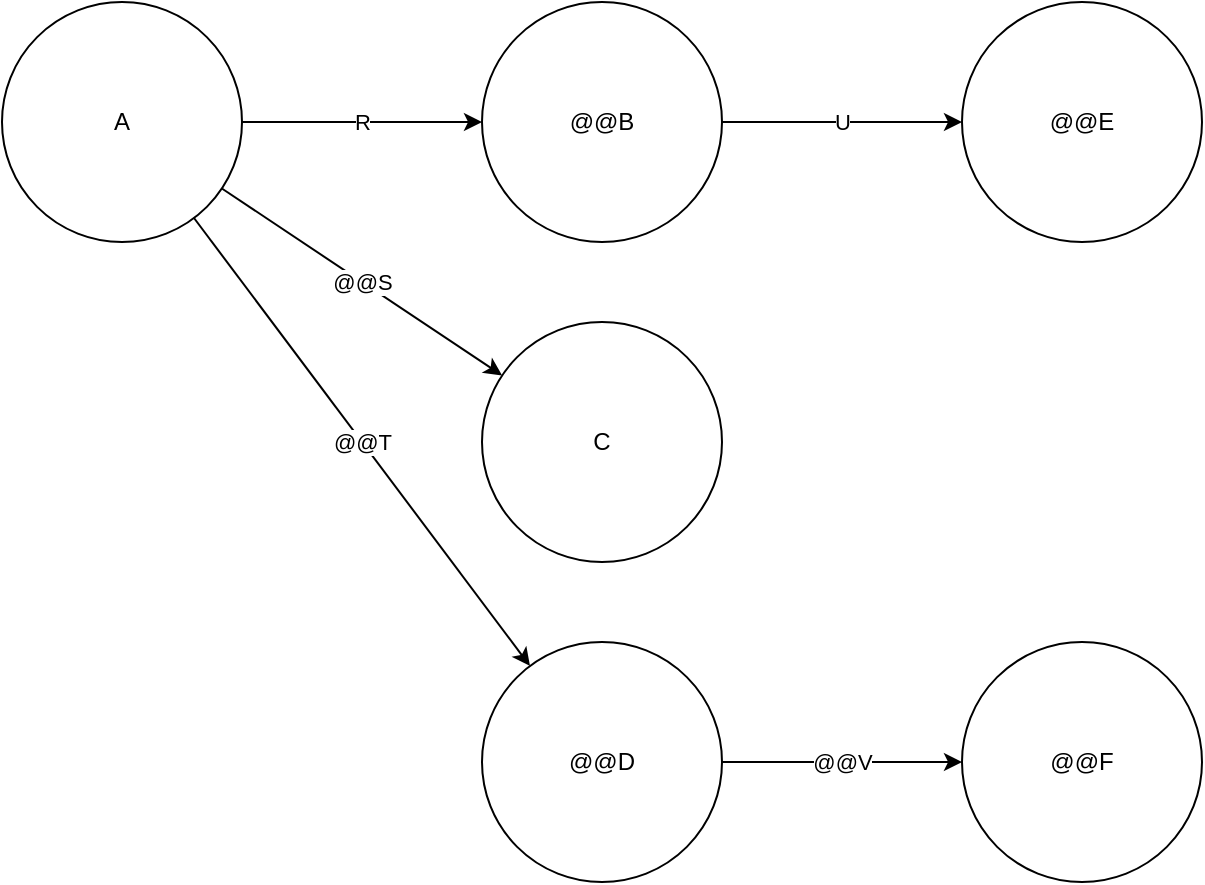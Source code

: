 <mxfile version="24.3.1" type="device">
  <diagram name="Page-1" id="GQfNGS07O6GRNznr4gRm">
    <mxGraphModel dx="1389" dy="650" grid="1" gridSize="10" guides="1" tooltips="1" connect="1" arrows="1" fold="1" page="0" pageScale="1" pageWidth="850" pageHeight="1100" math="0" shadow="0">
      <root>
        <mxCell id="0" />
        <mxCell id="1" parent="0" />
        <mxCell id="GPBS-PauX6jSTrfWhpsg-3" value="R" style="edgeStyle=none;rounded=0;orthogonalLoop=1;jettySize=auto;html=1;" parent="1" source="GPBS-PauX6jSTrfWhpsg-1" target="GPBS-PauX6jSTrfWhpsg-2" edge="1">
          <mxGeometry relative="1" as="geometry" />
        </mxCell>
        <mxCell id="_8cfk-A3GKT5n2tdEZO6-3" value="@@S" style="edgeStyle=none;rounded=0;orthogonalLoop=1;jettySize=auto;html=1;" parent="1" source="GPBS-PauX6jSTrfWhpsg-1" target="_8cfk-A3GKT5n2tdEZO6-1" edge="1">
          <mxGeometry relative="1" as="geometry" />
        </mxCell>
        <mxCell id="_8cfk-A3GKT5n2tdEZO6-4" value="@@T" style="edgeStyle=none;rounded=0;orthogonalLoop=1;jettySize=auto;html=1;" parent="1" source="GPBS-PauX6jSTrfWhpsg-1" target="_8cfk-A3GKT5n2tdEZO6-2" edge="1">
          <mxGeometry relative="1" as="geometry" />
        </mxCell>
        <mxCell id="GPBS-PauX6jSTrfWhpsg-1" value="A" style="ellipse;whiteSpace=wrap;html=1;aspect=fixed;" parent="1" vertex="1">
          <mxGeometry x="-40" width="120" height="120" as="geometry" />
        </mxCell>
        <mxCell id="ItS307Mqql8hwq4S7Dxq-2" value="U" style="edgeStyle=none;rounded=0;orthogonalLoop=1;jettySize=auto;html=1;" edge="1" parent="1" source="GPBS-PauX6jSTrfWhpsg-2" target="ItS307Mqql8hwq4S7Dxq-1">
          <mxGeometry relative="1" as="geometry" />
        </mxCell>
        <mxCell id="GPBS-PauX6jSTrfWhpsg-2" value="@@B" style="ellipse;whiteSpace=wrap;html=1;aspect=fixed;" parent="1" vertex="1">
          <mxGeometry x="200" width="120" height="120" as="geometry" />
        </mxCell>
        <mxCell id="_8cfk-A3GKT5n2tdEZO6-1" value="C" style="ellipse;whiteSpace=wrap;html=1;aspect=fixed;" parent="1" vertex="1">
          <mxGeometry x="200" y="160" width="120" height="120" as="geometry" />
        </mxCell>
        <mxCell id="ItS307Mqql8hwq4S7Dxq-4" value="@@V" style="edgeStyle=none;rounded=0;orthogonalLoop=1;jettySize=auto;html=1;" edge="1" parent="1" source="_8cfk-A3GKT5n2tdEZO6-2" target="ItS307Mqql8hwq4S7Dxq-3">
          <mxGeometry relative="1" as="geometry" />
        </mxCell>
        <mxCell id="_8cfk-A3GKT5n2tdEZO6-2" value="@@D" style="ellipse;whiteSpace=wrap;html=1;aspect=fixed;" parent="1" vertex="1">
          <mxGeometry x="200" y="320" width="120" height="120" as="geometry" />
        </mxCell>
        <mxCell id="ItS307Mqql8hwq4S7Dxq-1" value="@@E" style="ellipse;whiteSpace=wrap;html=1;aspect=fixed;" vertex="1" parent="1">
          <mxGeometry x="440" width="120" height="120" as="geometry" />
        </mxCell>
        <mxCell id="ItS307Mqql8hwq4S7Dxq-3" value="@@F" style="ellipse;whiteSpace=wrap;html=1;aspect=fixed;" vertex="1" parent="1">
          <mxGeometry x="440" y="320" width="120" height="120" as="geometry" />
        </mxCell>
      </root>
    </mxGraphModel>
  </diagram>
</mxfile>
